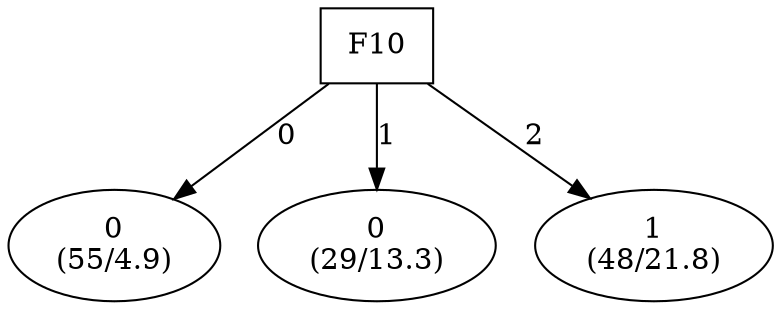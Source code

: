 digraph YaDT {
n0 [ shape=box, label="F10\n"]
n0 -> n1 [label="0"]
n1 [ shape=ellipse, label="0\n(55/4.9)"]
n0 -> n2 [label="1"]
n2 [ shape=ellipse, label="0\n(29/13.3)"]
n0 -> n3 [label="2"]
n3 [ shape=ellipse, label="1\n(48/21.8)"]
}
